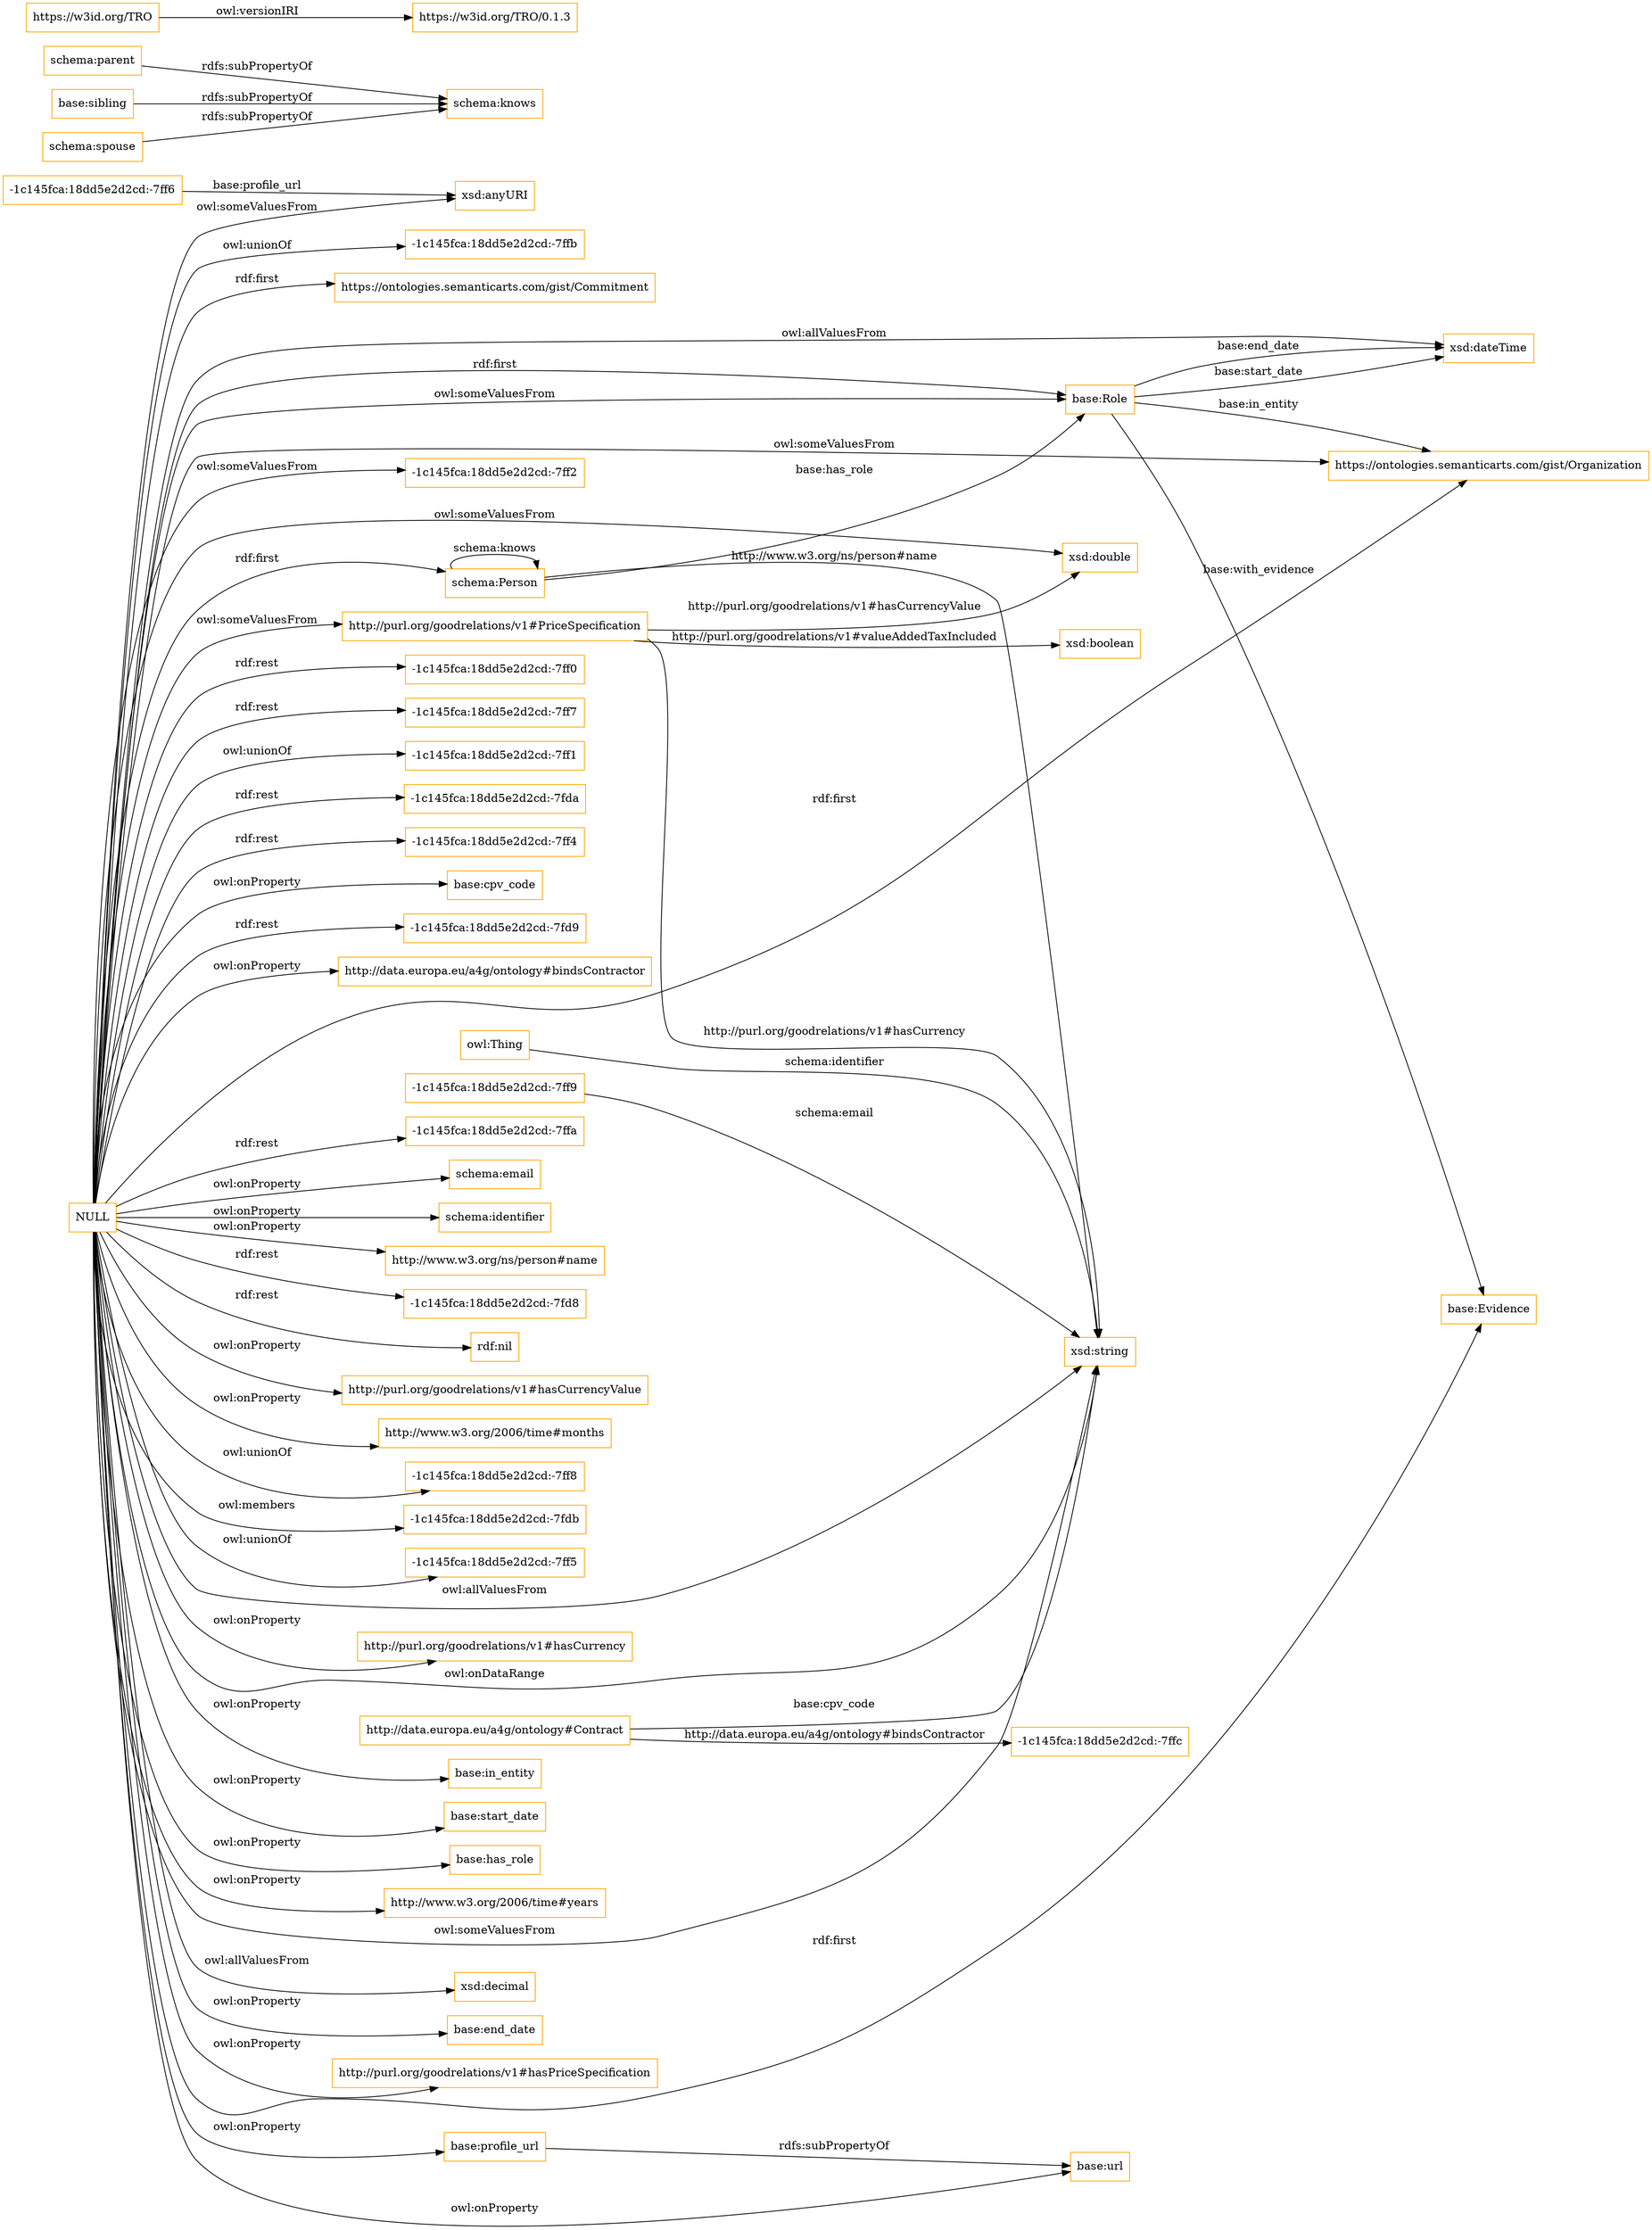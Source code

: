 digraph ar2dtool_diagram { 
rankdir=LR;
size="1501"
node [shape = rectangle, color="orange"]; "https://ontologies.semanticarts.com/gist/Commitment" "schema:Person" "-1c145fca:18dd5e2d2cd:-7ff9" "-1c145fca:18dd5e2d2cd:-7ff6" "base:Role" "http://data.europa.eu/a4g/ontology#Contract" "-1c145fca:18dd5e2d2cd:-7ffc" "http://purl.org/goodrelations/v1#PriceSpecification" "-1c145fca:18dd5e2d2cd:-7ff2" "https://ontologies.semanticarts.com/gist/Organization" "base:Evidence" ; /*classes style*/
	"NULL" -> "-1c145fca:18dd5e2d2cd:-7ff0" [ label = "rdf:rest" ];
	"NULL" -> "-1c145fca:18dd5e2d2cd:-7ff7" [ label = "rdf:rest" ];
	"NULL" -> "-1c145fca:18dd5e2d2cd:-7ff1" [ label = "owl:unionOf" ];
	"NULL" -> "xsd:anyURI" [ label = "owl:someValuesFrom" ];
	"NULL" -> "-1c145fca:18dd5e2d2cd:-7fda" [ label = "rdf:rest" ];
	"NULL" -> "-1c145fca:18dd5e2d2cd:-7ff4" [ label = "rdf:rest" ];
	"NULL" -> "base:cpv_code" [ label = "owl:onProperty" ];
	"NULL" -> "-1c145fca:18dd5e2d2cd:-7fd9" [ label = "rdf:rest" ];
	"NULL" -> "http://data.europa.eu/a4g/ontology#bindsContractor" [ label = "owl:onProperty" ];
	"NULL" -> "base:Evidence" [ label = "rdf:first" ];
	"NULL" -> "xsd:string" [ label = "owl:allValuesFrom" ];
	"NULL" -> "-1c145fca:18dd5e2d2cd:-7ffa" [ label = "rdf:rest" ];
	"NULL" -> "schema:email" [ label = "owl:onProperty" ];
	"NULL" -> "schema:identifier" [ label = "owl:onProperty" ];
	"NULL" -> "http://www.w3.org/ns/person#name" [ label = "owl:onProperty" ];
	"NULL" -> "https://ontologies.semanticarts.com/gist/Commitment" [ label = "rdf:first" ];
	"NULL" -> "schema:Person" [ label = "rdf:first" ];
	"NULL" -> "-1c145fca:18dd5e2d2cd:-7fd8" [ label = "rdf:rest" ];
	"NULL" -> "rdf:nil" [ label = "rdf:rest" ];
	"NULL" -> "http://purl.org/goodrelations/v1#hasCurrencyValue" [ label = "owl:onProperty" ];
	"NULL" -> "base:Role" [ label = "owl:someValuesFrom" ];
	"NULL" -> "-1c145fca:18dd5e2d2cd:-7ff2" [ label = "owl:someValuesFrom" ];
	"NULL" -> "http://www.w3.org/2006/time#months" [ label = "owl:onProperty" ];
	"NULL" -> "-1c145fca:18dd5e2d2cd:-7ff8" [ label = "owl:unionOf" ];
	"NULL" -> "-1c145fca:18dd5e2d2cd:-7fdb" [ label = "owl:members" ];
	"NULL" -> "-1c145fca:18dd5e2d2cd:-7ff5" [ label = "owl:unionOf" ];
	"NULL" -> "xsd:double" [ label = "owl:someValuesFrom" ];
	"NULL" -> "https://ontologies.semanticarts.com/gist/Organization" [ label = "rdf:first" ];
	"NULL" -> "xsd:dateTime" [ label = "owl:allValuesFrom" ];
	"NULL" -> "http://purl.org/goodrelations/v1#hasCurrency" [ label = "owl:onProperty" ];
	"NULL" -> "base:url" [ label = "owl:onProperty" ];
	"NULL" -> "base:in_entity" [ label = "owl:onProperty" ];
	"NULL" -> "base:start_date" [ label = "owl:onProperty" ];
	"NULL" -> "base:has_role" [ label = "owl:onProperty" ];
	"NULL" -> "xsd:string" [ label = "owl:onDataRange" ];
	"NULL" -> "base:Role" [ label = "rdf:first" ];
	"NULL" -> "http://purl.org/goodrelations/v1#PriceSpecification" [ label = "owl:someValuesFrom" ];
	"NULL" -> "http://www.w3.org/2006/time#years" [ label = "owl:onProperty" ];
	"NULL" -> "base:profile_url" [ label = "owl:onProperty" ];
	"NULL" -> "https://ontologies.semanticarts.com/gist/Organization" [ label = "owl:someValuesFrom" ];
	"NULL" -> "xsd:decimal" [ label = "owl:allValuesFrom" ];
	"NULL" -> "base:end_date" [ label = "owl:onProperty" ];
	"NULL" -> "http://purl.org/goodrelations/v1#hasPriceSpecification" [ label = "owl:onProperty" ];
	"NULL" -> "-1c145fca:18dd5e2d2cd:-7ffb" [ label = "owl:unionOf" ];
	"NULL" -> "xsd:string" [ label = "owl:someValuesFrom" ];
	"schema:parent" -> "schema:knows" [ label = "rdfs:subPropertyOf" ];
	"https://w3id.org/TRO" -> "https://w3id.org/TRO/0.1.3" [ label = "owl:versionIRI" ];
	"base:sibling" -> "schema:knows" [ label = "rdfs:subPropertyOf" ];
	"base:profile_url" -> "base:url" [ label = "rdfs:subPropertyOf" ];
	"schema:spouse" -> "schema:knows" [ label = "rdfs:subPropertyOf" ];
	"http://data.europa.eu/a4g/ontology#Contract" -> "-1c145fca:18dd5e2d2cd:-7ffc" [ label = "http://data.europa.eu/a4g/ontology#bindsContractor" ];
	"base:Role" -> "xsd:dateTime" [ label = "base:start_date" ];
	"schema:Person" -> "base:Role" [ label = "base:has_role" ];
	"http://purl.org/goodrelations/v1#PriceSpecification" -> "xsd:boolean" [ label = "http://purl.org/goodrelations/v1#valueAddedTaxIncluded" ];
	"-1c145fca:18dd5e2d2cd:-7ff9" -> "xsd:string" [ label = "schema:email" ];
	"base:Role" -> "base:Evidence" [ label = "base:with_evidence" ];
	"schema:Person" -> "schema:Person" [ label = "schema:knows" ];
	"http://purl.org/goodrelations/v1#PriceSpecification" -> "xsd:double" [ label = "http://purl.org/goodrelations/v1#hasCurrencyValue" ];
	"http://purl.org/goodrelations/v1#PriceSpecification" -> "xsd:string" [ label = "http://purl.org/goodrelations/v1#hasCurrency" ];
	"base:Role" -> "xsd:dateTime" [ label = "base:end_date" ];
	"http://data.europa.eu/a4g/ontology#Contract" -> "xsd:string" [ label = "base:cpv_code" ];
	"owl:Thing" -> "xsd:string" [ label = "schema:identifier" ];
	"-1c145fca:18dd5e2d2cd:-7ff6" -> "xsd:anyURI" [ label = "base:profile_url" ];
	"schema:Person" -> "xsd:string" [ label = "http://www.w3.org/ns/person#name" ];
	"base:Role" -> "https://ontologies.semanticarts.com/gist/Organization" [ label = "base:in_entity" ];

}
